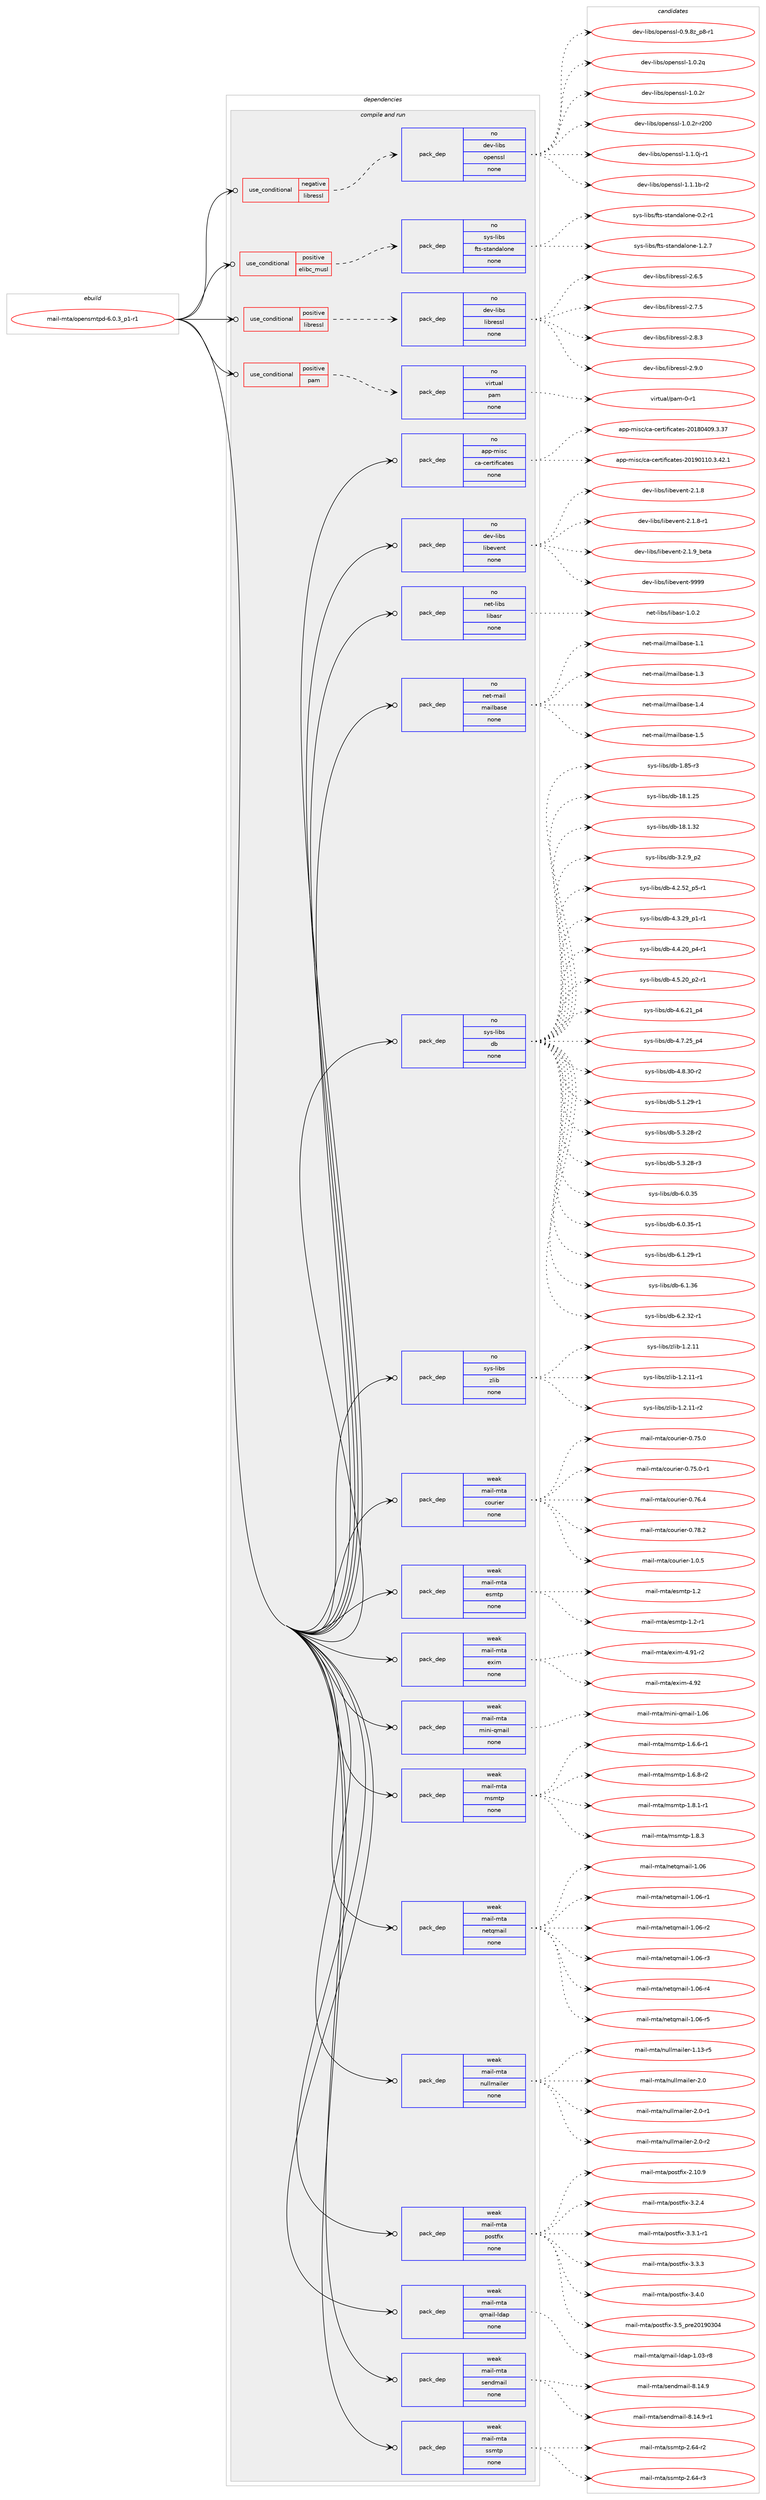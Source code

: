 digraph prolog {

# *************
# Graph options
# *************

newrank=true;
concentrate=true;
compound=true;
graph [rankdir=LR,fontname=Helvetica,fontsize=10,ranksep=1.5];#, ranksep=2.5, nodesep=0.2];
edge  [arrowhead=vee];
node  [fontname=Helvetica,fontsize=10];

# **********
# The ebuild
# **********

subgraph cluster_leftcol {
color=gray;
rank=same;
label=<<i>ebuild</i>>;
id [label="mail-mta/opensmtpd-6.0.3_p1-r1", color=red, width=4, href="../mail-mta/opensmtpd-6.0.3_p1-r1.svg"];
}

# ****************
# The dependencies
# ****************

subgraph cluster_midcol {
color=gray;
label=<<i>dependencies</i>>;
subgraph cluster_compile {
fillcolor="#eeeeee";
style=filled;
label=<<i>compile</i>>;
}
subgraph cluster_compileandrun {
fillcolor="#eeeeee";
style=filled;
label=<<i>compile and run</i>>;
subgraph cond431319 {
dependency1597287 [label=<<TABLE BORDER="0" CELLBORDER="1" CELLSPACING="0" CELLPADDING="4"><TR><TD ROWSPAN="3" CELLPADDING="10">use_conditional</TD></TR><TR><TD>negative</TD></TR><TR><TD>libressl</TD></TR></TABLE>>, shape=none, color=red];
subgraph pack1140834 {
dependency1597288 [label=<<TABLE BORDER="0" CELLBORDER="1" CELLSPACING="0" CELLPADDING="4" WIDTH="220"><TR><TD ROWSPAN="6" CELLPADDING="30">pack_dep</TD></TR><TR><TD WIDTH="110">no</TD></TR><TR><TD>dev-libs</TD></TR><TR><TD>openssl</TD></TR><TR><TD>none</TD></TR><TR><TD></TD></TR></TABLE>>, shape=none, color=blue];
}
dependency1597287:e -> dependency1597288:w [weight=20,style="dashed",arrowhead="vee"];
}
id:e -> dependency1597287:w [weight=20,style="solid",arrowhead="odotvee"];
subgraph cond431320 {
dependency1597289 [label=<<TABLE BORDER="0" CELLBORDER="1" CELLSPACING="0" CELLPADDING="4"><TR><TD ROWSPAN="3" CELLPADDING="10">use_conditional</TD></TR><TR><TD>positive</TD></TR><TR><TD>elibc_musl</TD></TR></TABLE>>, shape=none, color=red];
subgraph pack1140835 {
dependency1597290 [label=<<TABLE BORDER="0" CELLBORDER="1" CELLSPACING="0" CELLPADDING="4" WIDTH="220"><TR><TD ROWSPAN="6" CELLPADDING="30">pack_dep</TD></TR><TR><TD WIDTH="110">no</TD></TR><TR><TD>sys-libs</TD></TR><TR><TD>fts-standalone</TD></TR><TR><TD>none</TD></TR><TR><TD></TD></TR></TABLE>>, shape=none, color=blue];
}
dependency1597289:e -> dependency1597290:w [weight=20,style="dashed",arrowhead="vee"];
}
id:e -> dependency1597289:w [weight=20,style="solid",arrowhead="odotvee"];
subgraph cond431321 {
dependency1597291 [label=<<TABLE BORDER="0" CELLBORDER="1" CELLSPACING="0" CELLPADDING="4"><TR><TD ROWSPAN="3" CELLPADDING="10">use_conditional</TD></TR><TR><TD>positive</TD></TR><TR><TD>libressl</TD></TR></TABLE>>, shape=none, color=red];
subgraph pack1140836 {
dependency1597292 [label=<<TABLE BORDER="0" CELLBORDER="1" CELLSPACING="0" CELLPADDING="4" WIDTH="220"><TR><TD ROWSPAN="6" CELLPADDING="30">pack_dep</TD></TR><TR><TD WIDTH="110">no</TD></TR><TR><TD>dev-libs</TD></TR><TR><TD>libressl</TD></TR><TR><TD>none</TD></TR><TR><TD></TD></TR></TABLE>>, shape=none, color=blue];
}
dependency1597291:e -> dependency1597292:w [weight=20,style="dashed",arrowhead="vee"];
}
id:e -> dependency1597291:w [weight=20,style="solid",arrowhead="odotvee"];
subgraph cond431322 {
dependency1597293 [label=<<TABLE BORDER="0" CELLBORDER="1" CELLSPACING="0" CELLPADDING="4"><TR><TD ROWSPAN="3" CELLPADDING="10">use_conditional</TD></TR><TR><TD>positive</TD></TR><TR><TD>pam</TD></TR></TABLE>>, shape=none, color=red];
subgraph pack1140837 {
dependency1597294 [label=<<TABLE BORDER="0" CELLBORDER="1" CELLSPACING="0" CELLPADDING="4" WIDTH="220"><TR><TD ROWSPAN="6" CELLPADDING="30">pack_dep</TD></TR><TR><TD WIDTH="110">no</TD></TR><TR><TD>virtual</TD></TR><TR><TD>pam</TD></TR><TR><TD>none</TD></TR><TR><TD></TD></TR></TABLE>>, shape=none, color=blue];
}
dependency1597293:e -> dependency1597294:w [weight=20,style="dashed",arrowhead="vee"];
}
id:e -> dependency1597293:w [weight=20,style="solid",arrowhead="odotvee"];
subgraph pack1140838 {
dependency1597295 [label=<<TABLE BORDER="0" CELLBORDER="1" CELLSPACING="0" CELLPADDING="4" WIDTH="220"><TR><TD ROWSPAN="6" CELLPADDING="30">pack_dep</TD></TR><TR><TD WIDTH="110">no</TD></TR><TR><TD>app-misc</TD></TR><TR><TD>ca-certificates</TD></TR><TR><TD>none</TD></TR><TR><TD></TD></TR></TABLE>>, shape=none, color=blue];
}
id:e -> dependency1597295:w [weight=20,style="solid",arrowhead="odotvee"];
subgraph pack1140839 {
dependency1597296 [label=<<TABLE BORDER="0" CELLBORDER="1" CELLSPACING="0" CELLPADDING="4" WIDTH="220"><TR><TD ROWSPAN="6" CELLPADDING="30">pack_dep</TD></TR><TR><TD WIDTH="110">no</TD></TR><TR><TD>dev-libs</TD></TR><TR><TD>libevent</TD></TR><TR><TD>none</TD></TR><TR><TD></TD></TR></TABLE>>, shape=none, color=blue];
}
id:e -> dependency1597296:w [weight=20,style="solid",arrowhead="odotvee"];
subgraph pack1140840 {
dependency1597297 [label=<<TABLE BORDER="0" CELLBORDER="1" CELLSPACING="0" CELLPADDING="4" WIDTH="220"><TR><TD ROWSPAN="6" CELLPADDING="30">pack_dep</TD></TR><TR><TD WIDTH="110">no</TD></TR><TR><TD>net-libs</TD></TR><TR><TD>libasr</TD></TR><TR><TD>none</TD></TR><TR><TD></TD></TR></TABLE>>, shape=none, color=blue];
}
id:e -> dependency1597297:w [weight=20,style="solid",arrowhead="odotvee"];
subgraph pack1140841 {
dependency1597298 [label=<<TABLE BORDER="0" CELLBORDER="1" CELLSPACING="0" CELLPADDING="4" WIDTH="220"><TR><TD ROWSPAN="6" CELLPADDING="30">pack_dep</TD></TR><TR><TD WIDTH="110">no</TD></TR><TR><TD>net-mail</TD></TR><TR><TD>mailbase</TD></TR><TR><TD>none</TD></TR><TR><TD></TD></TR></TABLE>>, shape=none, color=blue];
}
id:e -> dependency1597298:w [weight=20,style="solid",arrowhead="odotvee"];
subgraph pack1140842 {
dependency1597299 [label=<<TABLE BORDER="0" CELLBORDER="1" CELLSPACING="0" CELLPADDING="4" WIDTH="220"><TR><TD ROWSPAN="6" CELLPADDING="30">pack_dep</TD></TR><TR><TD WIDTH="110">no</TD></TR><TR><TD>sys-libs</TD></TR><TR><TD>db</TD></TR><TR><TD>none</TD></TR><TR><TD></TD></TR></TABLE>>, shape=none, color=blue];
}
id:e -> dependency1597299:w [weight=20,style="solid",arrowhead="odotvee"];
subgraph pack1140843 {
dependency1597300 [label=<<TABLE BORDER="0" CELLBORDER="1" CELLSPACING="0" CELLPADDING="4" WIDTH="220"><TR><TD ROWSPAN="6" CELLPADDING="30">pack_dep</TD></TR><TR><TD WIDTH="110">no</TD></TR><TR><TD>sys-libs</TD></TR><TR><TD>zlib</TD></TR><TR><TD>none</TD></TR><TR><TD></TD></TR></TABLE>>, shape=none, color=blue];
}
id:e -> dependency1597300:w [weight=20,style="solid",arrowhead="odotvee"];
subgraph pack1140844 {
dependency1597301 [label=<<TABLE BORDER="0" CELLBORDER="1" CELLSPACING="0" CELLPADDING="4" WIDTH="220"><TR><TD ROWSPAN="6" CELLPADDING="30">pack_dep</TD></TR><TR><TD WIDTH="110">weak</TD></TR><TR><TD>mail-mta</TD></TR><TR><TD>courier</TD></TR><TR><TD>none</TD></TR><TR><TD></TD></TR></TABLE>>, shape=none, color=blue];
}
id:e -> dependency1597301:w [weight=20,style="solid",arrowhead="odotvee"];
subgraph pack1140845 {
dependency1597302 [label=<<TABLE BORDER="0" CELLBORDER="1" CELLSPACING="0" CELLPADDING="4" WIDTH="220"><TR><TD ROWSPAN="6" CELLPADDING="30">pack_dep</TD></TR><TR><TD WIDTH="110">weak</TD></TR><TR><TD>mail-mta</TD></TR><TR><TD>esmtp</TD></TR><TR><TD>none</TD></TR><TR><TD></TD></TR></TABLE>>, shape=none, color=blue];
}
id:e -> dependency1597302:w [weight=20,style="solid",arrowhead="odotvee"];
subgraph pack1140846 {
dependency1597303 [label=<<TABLE BORDER="0" CELLBORDER="1" CELLSPACING="0" CELLPADDING="4" WIDTH="220"><TR><TD ROWSPAN="6" CELLPADDING="30">pack_dep</TD></TR><TR><TD WIDTH="110">weak</TD></TR><TR><TD>mail-mta</TD></TR><TR><TD>exim</TD></TR><TR><TD>none</TD></TR><TR><TD></TD></TR></TABLE>>, shape=none, color=blue];
}
id:e -> dependency1597303:w [weight=20,style="solid",arrowhead="odotvee"];
subgraph pack1140847 {
dependency1597304 [label=<<TABLE BORDER="0" CELLBORDER="1" CELLSPACING="0" CELLPADDING="4" WIDTH="220"><TR><TD ROWSPAN="6" CELLPADDING="30">pack_dep</TD></TR><TR><TD WIDTH="110">weak</TD></TR><TR><TD>mail-mta</TD></TR><TR><TD>mini-qmail</TD></TR><TR><TD>none</TD></TR><TR><TD></TD></TR></TABLE>>, shape=none, color=blue];
}
id:e -> dependency1597304:w [weight=20,style="solid",arrowhead="odotvee"];
subgraph pack1140848 {
dependency1597305 [label=<<TABLE BORDER="0" CELLBORDER="1" CELLSPACING="0" CELLPADDING="4" WIDTH="220"><TR><TD ROWSPAN="6" CELLPADDING="30">pack_dep</TD></TR><TR><TD WIDTH="110">weak</TD></TR><TR><TD>mail-mta</TD></TR><TR><TD>msmtp</TD></TR><TR><TD>none</TD></TR><TR><TD></TD></TR></TABLE>>, shape=none, color=blue];
}
id:e -> dependency1597305:w [weight=20,style="solid",arrowhead="odotvee"];
subgraph pack1140849 {
dependency1597306 [label=<<TABLE BORDER="0" CELLBORDER="1" CELLSPACING="0" CELLPADDING="4" WIDTH="220"><TR><TD ROWSPAN="6" CELLPADDING="30">pack_dep</TD></TR><TR><TD WIDTH="110">weak</TD></TR><TR><TD>mail-mta</TD></TR><TR><TD>netqmail</TD></TR><TR><TD>none</TD></TR><TR><TD></TD></TR></TABLE>>, shape=none, color=blue];
}
id:e -> dependency1597306:w [weight=20,style="solid",arrowhead="odotvee"];
subgraph pack1140850 {
dependency1597307 [label=<<TABLE BORDER="0" CELLBORDER="1" CELLSPACING="0" CELLPADDING="4" WIDTH="220"><TR><TD ROWSPAN="6" CELLPADDING="30">pack_dep</TD></TR><TR><TD WIDTH="110">weak</TD></TR><TR><TD>mail-mta</TD></TR><TR><TD>nullmailer</TD></TR><TR><TD>none</TD></TR><TR><TD></TD></TR></TABLE>>, shape=none, color=blue];
}
id:e -> dependency1597307:w [weight=20,style="solid",arrowhead="odotvee"];
subgraph pack1140851 {
dependency1597308 [label=<<TABLE BORDER="0" CELLBORDER="1" CELLSPACING="0" CELLPADDING="4" WIDTH="220"><TR><TD ROWSPAN="6" CELLPADDING="30">pack_dep</TD></TR><TR><TD WIDTH="110">weak</TD></TR><TR><TD>mail-mta</TD></TR><TR><TD>postfix</TD></TR><TR><TD>none</TD></TR><TR><TD></TD></TR></TABLE>>, shape=none, color=blue];
}
id:e -> dependency1597308:w [weight=20,style="solid",arrowhead="odotvee"];
subgraph pack1140852 {
dependency1597309 [label=<<TABLE BORDER="0" CELLBORDER="1" CELLSPACING="0" CELLPADDING="4" WIDTH="220"><TR><TD ROWSPAN="6" CELLPADDING="30">pack_dep</TD></TR><TR><TD WIDTH="110">weak</TD></TR><TR><TD>mail-mta</TD></TR><TR><TD>qmail-ldap</TD></TR><TR><TD>none</TD></TR><TR><TD></TD></TR></TABLE>>, shape=none, color=blue];
}
id:e -> dependency1597309:w [weight=20,style="solid",arrowhead="odotvee"];
subgraph pack1140853 {
dependency1597310 [label=<<TABLE BORDER="0" CELLBORDER="1" CELLSPACING="0" CELLPADDING="4" WIDTH="220"><TR><TD ROWSPAN="6" CELLPADDING="30">pack_dep</TD></TR><TR><TD WIDTH="110">weak</TD></TR><TR><TD>mail-mta</TD></TR><TR><TD>sendmail</TD></TR><TR><TD>none</TD></TR><TR><TD></TD></TR></TABLE>>, shape=none, color=blue];
}
id:e -> dependency1597310:w [weight=20,style="solid",arrowhead="odotvee"];
subgraph pack1140854 {
dependency1597311 [label=<<TABLE BORDER="0" CELLBORDER="1" CELLSPACING="0" CELLPADDING="4" WIDTH="220"><TR><TD ROWSPAN="6" CELLPADDING="30">pack_dep</TD></TR><TR><TD WIDTH="110">weak</TD></TR><TR><TD>mail-mta</TD></TR><TR><TD>ssmtp</TD></TR><TR><TD>none</TD></TR><TR><TD></TD></TR></TABLE>>, shape=none, color=blue];
}
id:e -> dependency1597311:w [weight=20,style="solid",arrowhead="odotvee"];
}
subgraph cluster_run {
fillcolor="#eeeeee";
style=filled;
label=<<i>run</i>>;
}
}

# **************
# The candidates
# **************

subgraph cluster_choices {
rank=same;
color=gray;
label=<<i>candidates</i>>;

subgraph choice1140834 {
color=black;
nodesep=1;
choice10010111845108105981154711111210111011511510845484657465612295112564511449 [label="dev-libs/openssl-0.9.8z_p8-r1", color=red, width=4,href="../dev-libs/openssl-0.9.8z_p8-r1.svg"];
choice100101118451081059811547111112101110115115108454946484650113 [label="dev-libs/openssl-1.0.2q", color=red, width=4,href="../dev-libs/openssl-1.0.2q.svg"];
choice100101118451081059811547111112101110115115108454946484650114 [label="dev-libs/openssl-1.0.2r", color=red, width=4,href="../dev-libs/openssl-1.0.2r.svg"];
choice10010111845108105981154711111210111011511510845494648465011445114504848 [label="dev-libs/openssl-1.0.2r-r200", color=red, width=4,href="../dev-libs/openssl-1.0.2r-r200.svg"];
choice1001011184510810598115471111121011101151151084549464946481064511449 [label="dev-libs/openssl-1.1.0j-r1", color=red, width=4,href="../dev-libs/openssl-1.1.0j-r1.svg"];
choice100101118451081059811547111112101110115115108454946494649984511450 [label="dev-libs/openssl-1.1.1b-r2", color=red, width=4,href="../dev-libs/openssl-1.1.1b-r2.svg"];
dependency1597288:e -> choice10010111845108105981154711111210111011511510845484657465612295112564511449:w [style=dotted,weight="100"];
dependency1597288:e -> choice100101118451081059811547111112101110115115108454946484650113:w [style=dotted,weight="100"];
dependency1597288:e -> choice100101118451081059811547111112101110115115108454946484650114:w [style=dotted,weight="100"];
dependency1597288:e -> choice10010111845108105981154711111210111011511510845494648465011445114504848:w [style=dotted,weight="100"];
dependency1597288:e -> choice1001011184510810598115471111121011101151151084549464946481064511449:w [style=dotted,weight="100"];
dependency1597288:e -> choice100101118451081059811547111112101110115115108454946494649984511450:w [style=dotted,weight="100"];
}
subgraph choice1140835 {
color=black;
nodesep=1;
choice115121115451081059811547102116115451151169711010097108111110101454846504511449 [label="sys-libs/fts-standalone-0.2-r1", color=red, width=4,href="../sys-libs/fts-standalone-0.2-r1.svg"];
choice115121115451081059811547102116115451151169711010097108111110101454946504655 [label="sys-libs/fts-standalone-1.2.7", color=red, width=4,href="../sys-libs/fts-standalone-1.2.7.svg"];
dependency1597290:e -> choice115121115451081059811547102116115451151169711010097108111110101454846504511449:w [style=dotted,weight="100"];
dependency1597290:e -> choice115121115451081059811547102116115451151169711010097108111110101454946504655:w [style=dotted,weight="100"];
}
subgraph choice1140836 {
color=black;
nodesep=1;
choice10010111845108105981154710810598114101115115108455046544653 [label="dev-libs/libressl-2.6.5", color=red, width=4,href="../dev-libs/libressl-2.6.5.svg"];
choice10010111845108105981154710810598114101115115108455046554653 [label="dev-libs/libressl-2.7.5", color=red, width=4,href="../dev-libs/libressl-2.7.5.svg"];
choice10010111845108105981154710810598114101115115108455046564651 [label="dev-libs/libressl-2.8.3", color=red, width=4,href="../dev-libs/libressl-2.8.3.svg"];
choice10010111845108105981154710810598114101115115108455046574648 [label="dev-libs/libressl-2.9.0", color=red, width=4,href="../dev-libs/libressl-2.9.0.svg"];
dependency1597292:e -> choice10010111845108105981154710810598114101115115108455046544653:w [style=dotted,weight="100"];
dependency1597292:e -> choice10010111845108105981154710810598114101115115108455046554653:w [style=dotted,weight="100"];
dependency1597292:e -> choice10010111845108105981154710810598114101115115108455046564651:w [style=dotted,weight="100"];
dependency1597292:e -> choice10010111845108105981154710810598114101115115108455046574648:w [style=dotted,weight="100"];
}
subgraph choice1140837 {
color=black;
nodesep=1;
choice11810511411611797108471129710945484511449 [label="virtual/pam-0-r1", color=red, width=4,href="../virtual/pam-0-r1.svg"];
dependency1597294:e -> choice11810511411611797108471129710945484511449:w [style=dotted,weight="100"];
}
subgraph choice1140838 {
color=black;
nodesep=1;
choice971121124510910511599479997459910111411610510210599971161011154550484956485248574651465155 [label="app-misc/ca-certificates-20180409.3.37", color=red, width=4,href="../app-misc/ca-certificates-20180409.3.37.svg"];
choice9711211245109105115994799974599101114116105102105999711610111545504849574849494846514652504649 [label="app-misc/ca-certificates-20190110.3.42.1", color=red, width=4,href="../app-misc/ca-certificates-20190110.3.42.1.svg"];
dependency1597295:e -> choice971121124510910511599479997459910111411610510210599971161011154550484956485248574651465155:w [style=dotted,weight="100"];
dependency1597295:e -> choice9711211245109105115994799974599101114116105102105999711610111545504849574849494846514652504649:w [style=dotted,weight="100"];
}
subgraph choice1140839 {
color=black;
nodesep=1;
choice10010111845108105981154710810598101118101110116455046494656 [label="dev-libs/libevent-2.1.8", color=red, width=4,href="../dev-libs/libevent-2.1.8.svg"];
choice100101118451081059811547108105981011181011101164550464946564511449 [label="dev-libs/libevent-2.1.8-r1", color=red, width=4,href="../dev-libs/libevent-2.1.8-r1.svg"];
choice10010111845108105981154710810598101118101110116455046494657959810111697 [label="dev-libs/libevent-2.1.9_beta", color=red, width=4,href="../dev-libs/libevent-2.1.9_beta.svg"];
choice100101118451081059811547108105981011181011101164557575757 [label="dev-libs/libevent-9999", color=red, width=4,href="../dev-libs/libevent-9999.svg"];
dependency1597296:e -> choice10010111845108105981154710810598101118101110116455046494656:w [style=dotted,weight="100"];
dependency1597296:e -> choice100101118451081059811547108105981011181011101164550464946564511449:w [style=dotted,weight="100"];
dependency1597296:e -> choice10010111845108105981154710810598101118101110116455046494657959810111697:w [style=dotted,weight="100"];
dependency1597296:e -> choice100101118451081059811547108105981011181011101164557575757:w [style=dotted,weight="100"];
}
subgraph choice1140840 {
color=black;
nodesep=1;
choice1101011164510810598115471081059897115114454946484650 [label="net-libs/libasr-1.0.2", color=red, width=4,href="../net-libs/libasr-1.0.2.svg"];
dependency1597297:e -> choice1101011164510810598115471081059897115114454946484650:w [style=dotted,weight="100"];
}
subgraph choice1140841 {
color=black;
nodesep=1;
choice11010111645109971051084710997105108989711510145494649 [label="net-mail/mailbase-1.1", color=red, width=4,href="../net-mail/mailbase-1.1.svg"];
choice11010111645109971051084710997105108989711510145494651 [label="net-mail/mailbase-1.3", color=red, width=4,href="../net-mail/mailbase-1.3.svg"];
choice11010111645109971051084710997105108989711510145494652 [label="net-mail/mailbase-1.4", color=red, width=4,href="../net-mail/mailbase-1.4.svg"];
choice11010111645109971051084710997105108989711510145494653 [label="net-mail/mailbase-1.5", color=red, width=4,href="../net-mail/mailbase-1.5.svg"];
dependency1597298:e -> choice11010111645109971051084710997105108989711510145494649:w [style=dotted,weight="100"];
dependency1597298:e -> choice11010111645109971051084710997105108989711510145494651:w [style=dotted,weight="100"];
dependency1597298:e -> choice11010111645109971051084710997105108989711510145494652:w [style=dotted,weight="100"];
dependency1597298:e -> choice11010111645109971051084710997105108989711510145494653:w [style=dotted,weight="100"];
}
subgraph choice1140842 {
color=black;
nodesep=1;
choice1151211154510810598115471009845494656534511451 [label="sys-libs/db-1.85-r3", color=red, width=4,href="../sys-libs/db-1.85-r3.svg"];
choice115121115451081059811547100984549564649465053 [label="sys-libs/db-18.1.25", color=red, width=4,href="../sys-libs/db-18.1.25.svg"];
choice115121115451081059811547100984549564649465150 [label="sys-libs/db-18.1.32", color=red, width=4,href="../sys-libs/db-18.1.32.svg"];
choice115121115451081059811547100984551465046579511250 [label="sys-libs/db-3.2.9_p2", color=red, width=4,href="../sys-libs/db-3.2.9_p2.svg"];
choice115121115451081059811547100984552465046535095112534511449 [label="sys-libs/db-4.2.52_p5-r1", color=red, width=4,href="../sys-libs/db-4.2.52_p5-r1.svg"];
choice115121115451081059811547100984552465146505795112494511449 [label="sys-libs/db-4.3.29_p1-r1", color=red, width=4,href="../sys-libs/db-4.3.29_p1-r1.svg"];
choice115121115451081059811547100984552465246504895112524511449 [label="sys-libs/db-4.4.20_p4-r1", color=red, width=4,href="../sys-libs/db-4.4.20_p4-r1.svg"];
choice115121115451081059811547100984552465346504895112504511449 [label="sys-libs/db-4.5.20_p2-r1", color=red, width=4,href="../sys-libs/db-4.5.20_p2-r1.svg"];
choice11512111545108105981154710098455246544650499511252 [label="sys-libs/db-4.6.21_p4", color=red, width=4,href="../sys-libs/db-4.6.21_p4.svg"];
choice11512111545108105981154710098455246554650539511252 [label="sys-libs/db-4.7.25_p4", color=red, width=4,href="../sys-libs/db-4.7.25_p4.svg"];
choice11512111545108105981154710098455246564651484511450 [label="sys-libs/db-4.8.30-r2", color=red, width=4,href="../sys-libs/db-4.8.30-r2.svg"];
choice11512111545108105981154710098455346494650574511449 [label="sys-libs/db-5.1.29-r1", color=red, width=4,href="../sys-libs/db-5.1.29-r1.svg"];
choice11512111545108105981154710098455346514650564511450 [label="sys-libs/db-5.3.28-r2", color=red, width=4,href="../sys-libs/db-5.3.28-r2.svg"];
choice11512111545108105981154710098455346514650564511451 [label="sys-libs/db-5.3.28-r3", color=red, width=4,href="../sys-libs/db-5.3.28-r3.svg"];
choice1151211154510810598115471009845544648465153 [label="sys-libs/db-6.0.35", color=red, width=4,href="../sys-libs/db-6.0.35.svg"];
choice11512111545108105981154710098455446484651534511449 [label="sys-libs/db-6.0.35-r1", color=red, width=4,href="../sys-libs/db-6.0.35-r1.svg"];
choice11512111545108105981154710098455446494650574511449 [label="sys-libs/db-6.1.29-r1", color=red, width=4,href="../sys-libs/db-6.1.29-r1.svg"];
choice1151211154510810598115471009845544649465154 [label="sys-libs/db-6.1.36", color=red, width=4,href="../sys-libs/db-6.1.36.svg"];
choice11512111545108105981154710098455446504651504511449 [label="sys-libs/db-6.2.32-r1", color=red, width=4,href="../sys-libs/db-6.2.32-r1.svg"];
dependency1597299:e -> choice1151211154510810598115471009845494656534511451:w [style=dotted,weight="100"];
dependency1597299:e -> choice115121115451081059811547100984549564649465053:w [style=dotted,weight="100"];
dependency1597299:e -> choice115121115451081059811547100984549564649465150:w [style=dotted,weight="100"];
dependency1597299:e -> choice115121115451081059811547100984551465046579511250:w [style=dotted,weight="100"];
dependency1597299:e -> choice115121115451081059811547100984552465046535095112534511449:w [style=dotted,weight="100"];
dependency1597299:e -> choice115121115451081059811547100984552465146505795112494511449:w [style=dotted,weight="100"];
dependency1597299:e -> choice115121115451081059811547100984552465246504895112524511449:w [style=dotted,weight="100"];
dependency1597299:e -> choice115121115451081059811547100984552465346504895112504511449:w [style=dotted,weight="100"];
dependency1597299:e -> choice11512111545108105981154710098455246544650499511252:w [style=dotted,weight="100"];
dependency1597299:e -> choice11512111545108105981154710098455246554650539511252:w [style=dotted,weight="100"];
dependency1597299:e -> choice11512111545108105981154710098455246564651484511450:w [style=dotted,weight="100"];
dependency1597299:e -> choice11512111545108105981154710098455346494650574511449:w [style=dotted,weight="100"];
dependency1597299:e -> choice11512111545108105981154710098455346514650564511450:w [style=dotted,weight="100"];
dependency1597299:e -> choice11512111545108105981154710098455346514650564511451:w [style=dotted,weight="100"];
dependency1597299:e -> choice1151211154510810598115471009845544648465153:w [style=dotted,weight="100"];
dependency1597299:e -> choice11512111545108105981154710098455446484651534511449:w [style=dotted,weight="100"];
dependency1597299:e -> choice11512111545108105981154710098455446494650574511449:w [style=dotted,weight="100"];
dependency1597299:e -> choice1151211154510810598115471009845544649465154:w [style=dotted,weight="100"];
dependency1597299:e -> choice11512111545108105981154710098455446504651504511449:w [style=dotted,weight="100"];
}
subgraph choice1140843 {
color=black;
nodesep=1;
choice1151211154510810598115471221081059845494650464949 [label="sys-libs/zlib-1.2.11", color=red, width=4,href="../sys-libs/zlib-1.2.11.svg"];
choice11512111545108105981154712210810598454946504649494511449 [label="sys-libs/zlib-1.2.11-r1", color=red, width=4,href="../sys-libs/zlib-1.2.11-r1.svg"];
choice11512111545108105981154712210810598454946504649494511450 [label="sys-libs/zlib-1.2.11-r2", color=red, width=4,href="../sys-libs/zlib-1.2.11-r2.svg"];
dependency1597300:e -> choice1151211154510810598115471221081059845494650464949:w [style=dotted,weight="100"];
dependency1597300:e -> choice11512111545108105981154712210810598454946504649494511449:w [style=dotted,weight="100"];
dependency1597300:e -> choice11512111545108105981154712210810598454946504649494511450:w [style=dotted,weight="100"];
}
subgraph choice1140844 {
color=black;
nodesep=1;
choice109971051084510911697479911111711410510111445484655534648 [label="mail-mta/courier-0.75.0", color=red, width=4,href="../mail-mta/courier-0.75.0.svg"];
choice1099710510845109116974799111117114105101114454846555346484511449 [label="mail-mta/courier-0.75.0-r1", color=red, width=4,href="../mail-mta/courier-0.75.0-r1.svg"];
choice109971051084510911697479911111711410510111445484655544652 [label="mail-mta/courier-0.76.4", color=red, width=4,href="../mail-mta/courier-0.76.4.svg"];
choice109971051084510911697479911111711410510111445484655564650 [label="mail-mta/courier-0.78.2", color=red, width=4,href="../mail-mta/courier-0.78.2.svg"];
choice1099710510845109116974799111117114105101114454946484653 [label="mail-mta/courier-1.0.5", color=red, width=4,href="../mail-mta/courier-1.0.5.svg"];
dependency1597301:e -> choice109971051084510911697479911111711410510111445484655534648:w [style=dotted,weight="100"];
dependency1597301:e -> choice1099710510845109116974799111117114105101114454846555346484511449:w [style=dotted,weight="100"];
dependency1597301:e -> choice109971051084510911697479911111711410510111445484655544652:w [style=dotted,weight="100"];
dependency1597301:e -> choice109971051084510911697479911111711410510111445484655564650:w [style=dotted,weight="100"];
dependency1597301:e -> choice1099710510845109116974799111117114105101114454946484653:w [style=dotted,weight="100"];
}
subgraph choice1140845 {
color=black;
nodesep=1;
choice1099710510845109116974710111510911611245494650 [label="mail-mta/esmtp-1.2", color=red, width=4,href="../mail-mta/esmtp-1.2.svg"];
choice10997105108451091169747101115109116112454946504511449 [label="mail-mta/esmtp-1.2-r1", color=red, width=4,href="../mail-mta/esmtp-1.2-r1.svg"];
dependency1597302:e -> choice1099710510845109116974710111510911611245494650:w [style=dotted,weight="100"];
dependency1597302:e -> choice10997105108451091169747101115109116112454946504511449:w [style=dotted,weight="100"];
}
subgraph choice1140846 {
color=black;
nodesep=1;
choice1099710510845109116974710112010510945524657494511450 [label="mail-mta/exim-4.91-r2", color=red, width=4,href="../mail-mta/exim-4.91-r2.svg"];
choice109971051084510911697471011201051094552465750 [label="mail-mta/exim-4.92", color=red, width=4,href="../mail-mta/exim-4.92.svg"];
dependency1597303:e -> choice1099710510845109116974710112010510945524657494511450:w [style=dotted,weight="100"];
dependency1597303:e -> choice109971051084510911697471011201051094552465750:w [style=dotted,weight="100"];
}
subgraph choice1140847 {
color=black;
nodesep=1;
choice1099710510845109116974710910511010545113109971051084549464854 [label="mail-mta/mini-qmail-1.06", color=red, width=4,href="../mail-mta/mini-qmail-1.06.svg"];
dependency1597304:e -> choice1099710510845109116974710910511010545113109971051084549464854:w [style=dotted,weight="100"];
}
subgraph choice1140848 {
color=black;
nodesep=1;
choice109971051084510911697471091151091161124549465446544511449 [label="mail-mta/msmtp-1.6.6-r1", color=red, width=4,href="../mail-mta/msmtp-1.6.6-r1.svg"];
choice109971051084510911697471091151091161124549465446564511450 [label="mail-mta/msmtp-1.6.8-r2", color=red, width=4,href="../mail-mta/msmtp-1.6.8-r2.svg"];
choice109971051084510911697471091151091161124549465646494511449 [label="mail-mta/msmtp-1.8.1-r1", color=red, width=4,href="../mail-mta/msmtp-1.8.1-r1.svg"];
choice10997105108451091169747109115109116112454946564651 [label="mail-mta/msmtp-1.8.3", color=red, width=4,href="../mail-mta/msmtp-1.8.3.svg"];
dependency1597305:e -> choice109971051084510911697471091151091161124549465446544511449:w [style=dotted,weight="100"];
dependency1597305:e -> choice109971051084510911697471091151091161124549465446564511450:w [style=dotted,weight="100"];
dependency1597305:e -> choice109971051084510911697471091151091161124549465646494511449:w [style=dotted,weight="100"];
dependency1597305:e -> choice10997105108451091169747109115109116112454946564651:w [style=dotted,weight="100"];
}
subgraph choice1140849 {
color=black;
nodesep=1;
choice10997105108451091169747110101116113109971051084549464854 [label="mail-mta/netqmail-1.06", color=red, width=4,href="../mail-mta/netqmail-1.06.svg"];
choice109971051084510911697471101011161131099710510845494648544511449 [label="mail-mta/netqmail-1.06-r1", color=red, width=4,href="../mail-mta/netqmail-1.06-r1.svg"];
choice109971051084510911697471101011161131099710510845494648544511450 [label="mail-mta/netqmail-1.06-r2", color=red, width=4,href="../mail-mta/netqmail-1.06-r2.svg"];
choice109971051084510911697471101011161131099710510845494648544511451 [label="mail-mta/netqmail-1.06-r3", color=red, width=4,href="../mail-mta/netqmail-1.06-r3.svg"];
choice109971051084510911697471101011161131099710510845494648544511452 [label="mail-mta/netqmail-1.06-r4", color=red, width=4,href="../mail-mta/netqmail-1.06-r4.svg"];
choice109971051084510911697471101011161131099710510845494648544511453 [label="mail-mta/netqmail-1.06-r5", color=red, width=4,href="../mail-mta/netqmail-1.06-r5.svg"];
dependency1597306:e -> choice10997105108451091169747110101116113109971051084549464854:w [style=dotted,weight="100"];
dependency1597306:e -> choice109971051084510911697471101011161131099710510845494648544511449:w [style=dotted,weight="100"];
dependency1597306:e -> choice109971051084510911697471101011161131099710510845494648544511450:w [style=dotted,weight="100"];
dependency1597306:e -> choice109971051084510911697471101011161131099710510845494648544511451:w [style=dotted,weight="100"];
dependency1597306:e -> choice109971051084510911697471101011161131099710510845494648544511452:w [style=dotted,weight="100"];
dependency1597306:e -> choice109971051084510911697471101011161131099710510845494648544511453:w [style=dotted,weight="100"];
}
subgraph choice1140850 {
color=black;
nodesep=1;
choice109971051084510911697471101171081081099710510810111445494649514511453 [label="mail-mta/nullmailer-1.13-r5", color=red, width=4,href="../mail-mta/nullmailer-1.13-r5.svg"];
choice109971051084510911697471101171081081099710510810111445504648 [label="mail-mta/nullmailer-2.0", color=red, width=4,href="../mail-mta/nullmailer-2.0.svg"];
choice1099710510845109116974711011710810810997105108101114455046484511449 [label="mail-mta/nullmailer-2.0-r1", color=red, width=4,href="../mail-mta/nullmailer-2.0-r1.svg"];
choice1099710510845109116974711011710810810997105108101114455046484511450 [label="mail-mta/nullmailer-2.0-r2", color=red, width=4,href="../mail-mta/nullmailer-2.0-r2.svg"];
dependency1597307:e -> choice109971051084510911697471101171081081099710510810111445494649514511453:w [style=dotted,weight="100"];
dependency1597307:e -> choice109971051084510911697471101171081081099710510810111445504648:w [style=dotted,weight="100"];
dependency1597307:e -> choice1099710510845109116974711011710810810997105108101114455046484511449:w [style=dotted,weight="100"];
dependency1597307:e -> choice1099710510845109116974711011710810810997105108101114455046484511450:w [style=dotted,weight="100"];
}
subgraph choice1140851 {
color=black;
nodesep=1;
choice1099710510845109116974711211111511610210512045504649484657 [label="mail-mta/postfix-2.10.9", color=red, width=4,href="../mail-mta/postfix-2.10.9.svg"];
choice10997105108451091169747112111115116102105120455146504652 [label="mail-mta/postfix-3.2.4", color=red, width=4,href="../mail-mta/postfix-3.2.4.svg"];
choice109971051084510911697471121111151161021051204551465146494511449 [label="mail-mta/postfix-3.3.1-r1", color=red, width=4,href="../mail-mta/postfix-3.3.1-r1.svg"];
choice10997105108451091169747112111115116102105120455146514651 [label="mail-mta/postfix-3.3.3", color=red, width=4,href="../mail-mta/postfix-3.3.3.svg"];
choice10997105108451091169747112111115116102105120455146524648 [label="mail-mta/postfix-3.4.0", color=red, width=4,href="../mail-mta/postfix-3.4.0.svg"];
choice1099710510845109116974711211111511610210512045514653951121141015048495748514852 [label="mail-mta/postfix-3.5_pre20190304", color=red, width=4,href="../mail-mta/postfix-3.5_pre20190304.svg"];
dependency1597308:e -> choice1099710510845109116974711211111511610210512045504649484657:w [style=dotted,weight="100"];
dependency1597308:e -> choice10997105108451091169747112111115116102105120455146504652:w [style=dotted,weight="100"];
dependency1597308:e -> choice109971051084510911697471121111151161021051204551465146494511449:w [style=dotted,weight="100"];
dependency1597308:e -> choice10997105108451091169747112111115116102105120455146514651:w [style=dotted,weight="100"];
dependency1597308:e -> choice10997105108451091169747112111115116102105120455146524648:w [style=dotted,weight="100"];
dependency1597308:e -> choice1099710510845109116974711211111511610210512045514653951121141015048495748514852:w [style=dotted,weight="100"];
}
subgraph choice1140852 {
color=black;
nodesep=1;
choice1099710510845109116974711310997105108451081009711245494648514511456 [label="mail-mta/qmail-ldap-1.03-r8", color=red, width=4,href="../mail-mta/qmail-ldap-1.03-r8.svg"];
dependency1597309:e -> choice1099710510845109116974711310997105108451081009711245494648514511456:w [style=dotted,weight="100"];
}
subgraph choice1140853 {
color=black;
nodesep=1;
choice109971051084510911697471151011101001099710510845564649524657 [label="mail-mta/sendmail-8.14.9", color=red, width=4,href="../mail-mta/sendmail-8.14.9.svg"];
choice1099710510845109116974711510111010010997105108455646495246574511449 [label="mail-mta/sendmail-8.14.9-r1", color=red, width=4,href="../mail-mta/sendmail-8.14.9-r1.svg"];
dependency1597310:e -> choice109971051084510911697471151011101001099710510845564649524657:w [style=dotted,weight="100"];
dependency1597310:e -> choice1099710510845109116974711510111010010997105108455646495246574511449:w [style=dotted,weight="100"];
}
subgraph choice1140854 {
color=black;
nodesep=1;
choice1099710510845109116974711511510911611245504654524511450 [label="mail-mta/ssmtp-2.64-r2", color=red, width=4,href="../mail-mta/ssmtp-2.64-r2.svg"];
choice1099710510845109116974711511510911611245504654524511451 [label="mail-mta/ssmtp-2.64-r3", color=red, width=4,href="../mail-mta/ssmtp-2.64-r3.svg"];
dependency1597311:e -> choice1099710510845109116974711511510911611245504654524511450:w [style=dotted,weight="100"];
dependency1597311:e -> choice1099710510845109116974711511510911611245504654524511451:w [style=dotted,weight="100"];
}
}

}
